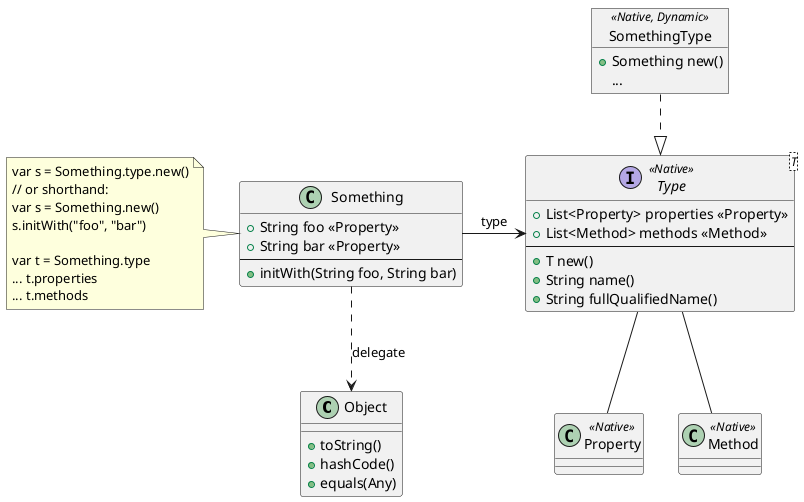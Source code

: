 @startuml

skinparam componentStyle uml2

class Object {
    +toString()
    +hashCode()
    +equals(Any)
}

interface Type<T> <<Native>> {
    + List<Property> properties <<Property>>
    + List<Method> methods <<Method>>
    --
    +T new()
    +String name()
    +String fullQualifiedName()
}

class Property <<Native>>
class Method <<Native>>

Type -- Property
Type -- Method

object SomethingType <<Native, Dynamic>> {
    +Something new()
    ...
}

class Something {
    + String foo <<Property>>
    + String bar <<Property>>
    --
    + initWith(String foo, String bar)
}

SomethingType ..|> Type

Something ..> Object : delegate
Something -> Type : type

note left of Something {
    var s = Something.type.new()
    // or shorthand:
    var s = Something.new()
    s.initWith("foo", "bar")

    var t = Something.type
    ... t.properties
    ... t.methods
}

@enduml